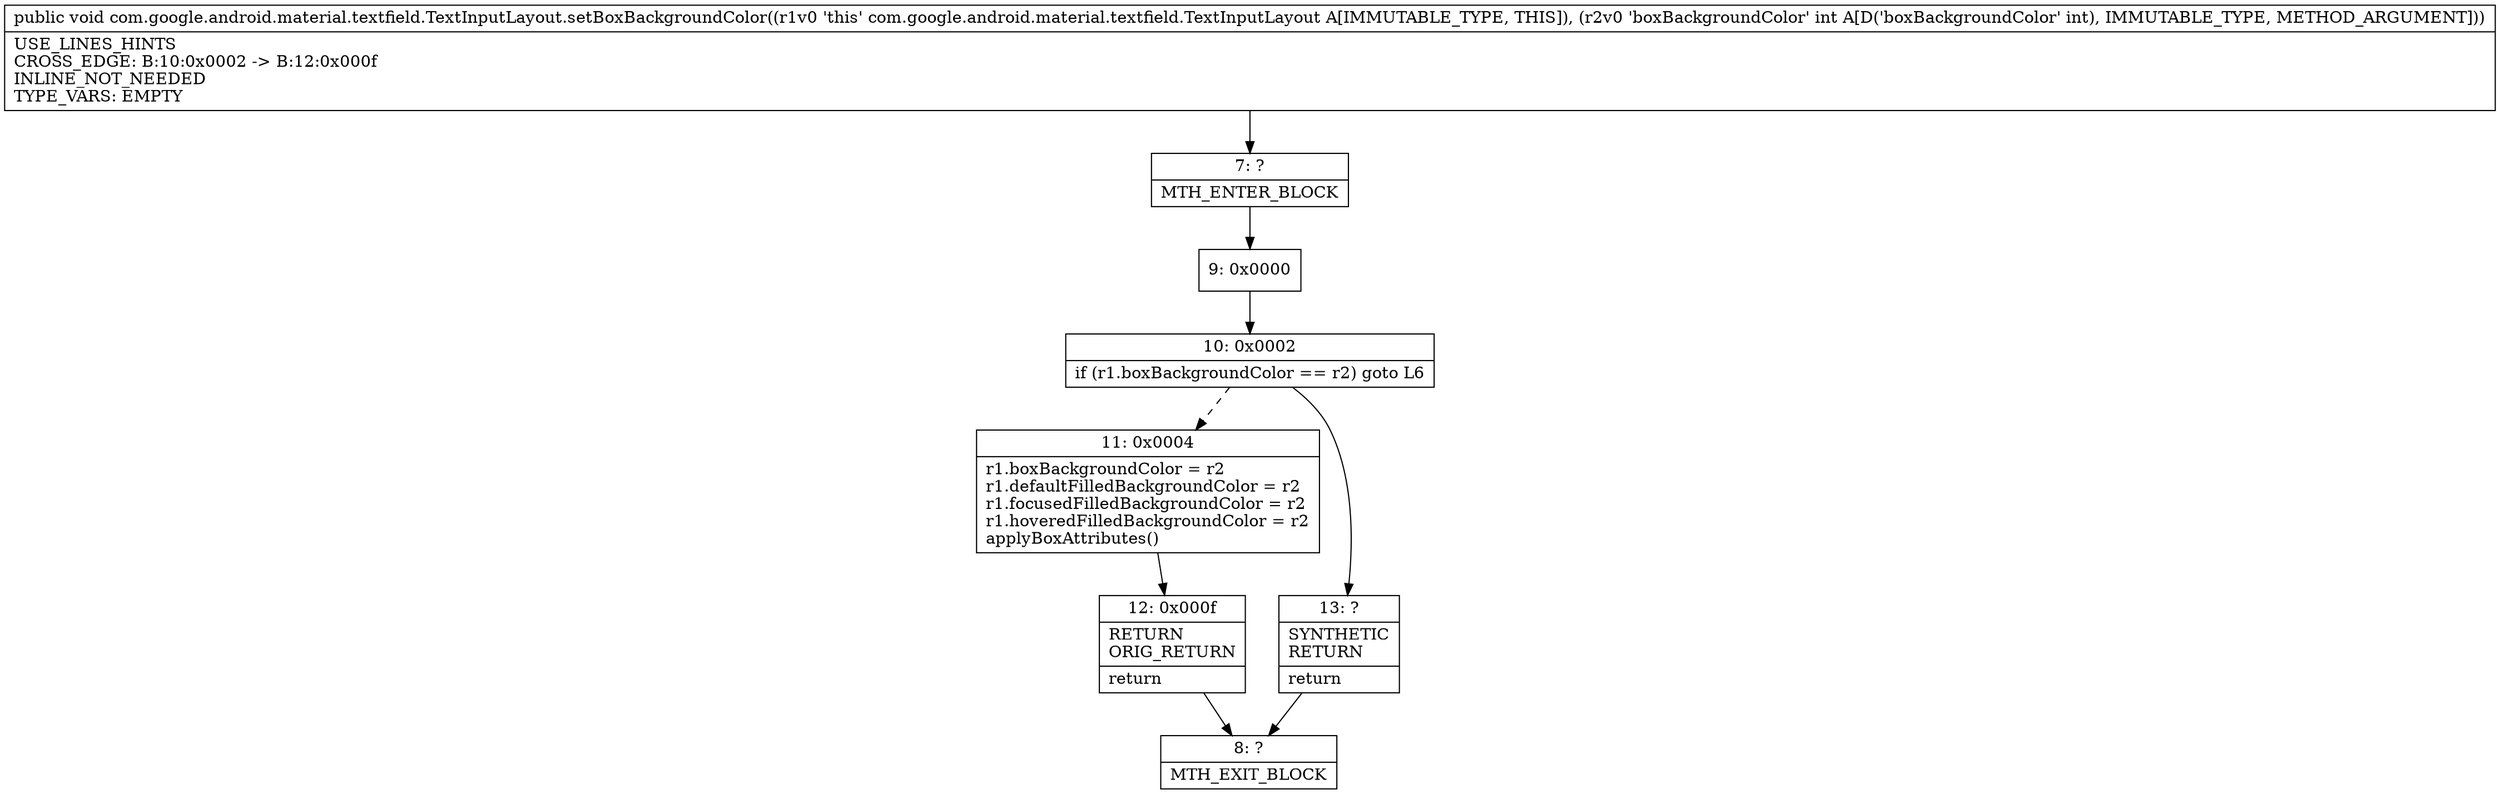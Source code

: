 digraph "CFG forcom.google.android.material.textfield.TextInputLayout.setBoxBackgroundColor(I)V" {
Node_7 [shape=record,label="{7\:\ ?|MTH_ENTER_BLOCK\l}"];
Node_9 [shape=record,label="{9\:\ 0x0000}"];
Node_10 [shape=record,label="{10\:\ 0x0002|if (r1.boxBackgroundColor == r2) goto L6\l}"];
Node_11 [shape=record,label="{11\:\ 0x0004|r1.boxBackgroundColor = r2\lr1.defaultFilledBackgroundColor = r2\lr1.focusedFilledBackgroundColor = r2\lr1.hoveredFilledBackgroundColor = r2\lapplyBoxAttributes()\l}"];
Node_12 [shape=record,label="{12\:\ 0x000f|RETURN\lORIG_RETURN\l|return\l}"];
Node_8 [shape=record,label="{8\:\ ?|MTH_EXIT_BLOCK\l}"];
Node_13 [shape=record,label="{13\:\ ?|SYNTHETIC\lRETURN\l|return\l}"];
MethodNode[shape=record,label="{public void com.google.android.material.textfield.TextInputLayout.setBoxBackgroundColor((r1v0 'this' com.google.android.material.textfield.TextInputLayout A[IMMUTABLE_TYPE, THIS]), (r2v0 'boxBackgroundColor' int A[D('boxBackgroundColor' int), IMMUTABLE_TYPE, METHOD_ARGUMENT]))  | USE_LINES_HINTS\lCROSS_EDGE: B:10:0x0002 \-\> B:12:0x000f\lINLINE_NOT_NEEDED\lTYPE_VARS: EMPTY\l}"];
MethodNode -> Node_7;Node_7 -> Node_9;
Node_9 -> Node_10;
Node_10 -> Node_11[style=dashed];
Node_10 -> Node_13;
Node_11 -> Node_12;
Node_12 -> Node_8;
Node_13 -> Node_8;
}

